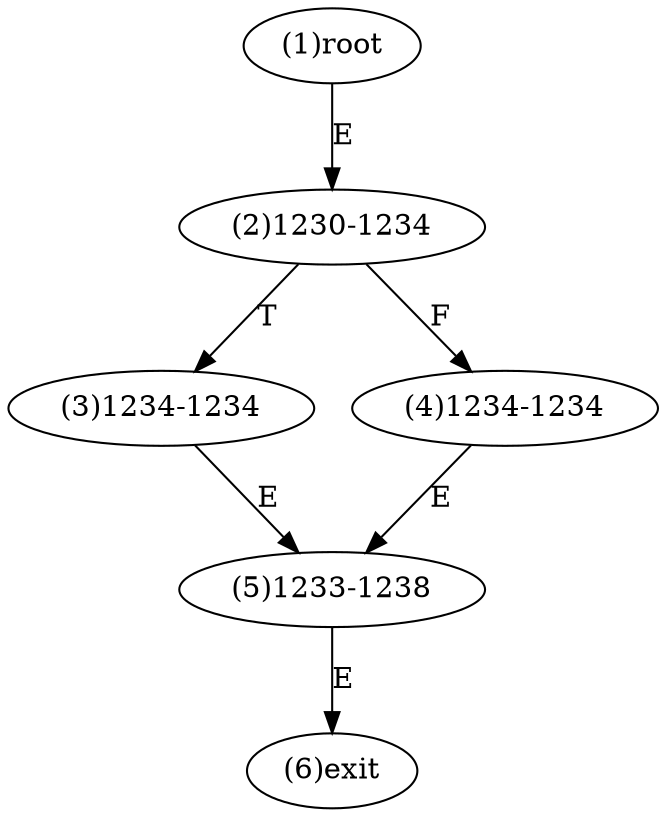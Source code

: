 digraph "" { 
1[ label="(1)root"];
2[ label="(2)1230-1234"];
3[ label="(3)1234-1234"];
4[ label="(4)1234-1234"];
5[ label="(5)1233-1238"];
6[ label="(6)exit"];
1->2[ label="E"];
2->4[ label="F"];
2->3[ label="T"];
3->5[ label="E"];
4->5[ label="E"];
5->6[ label="E"];
}